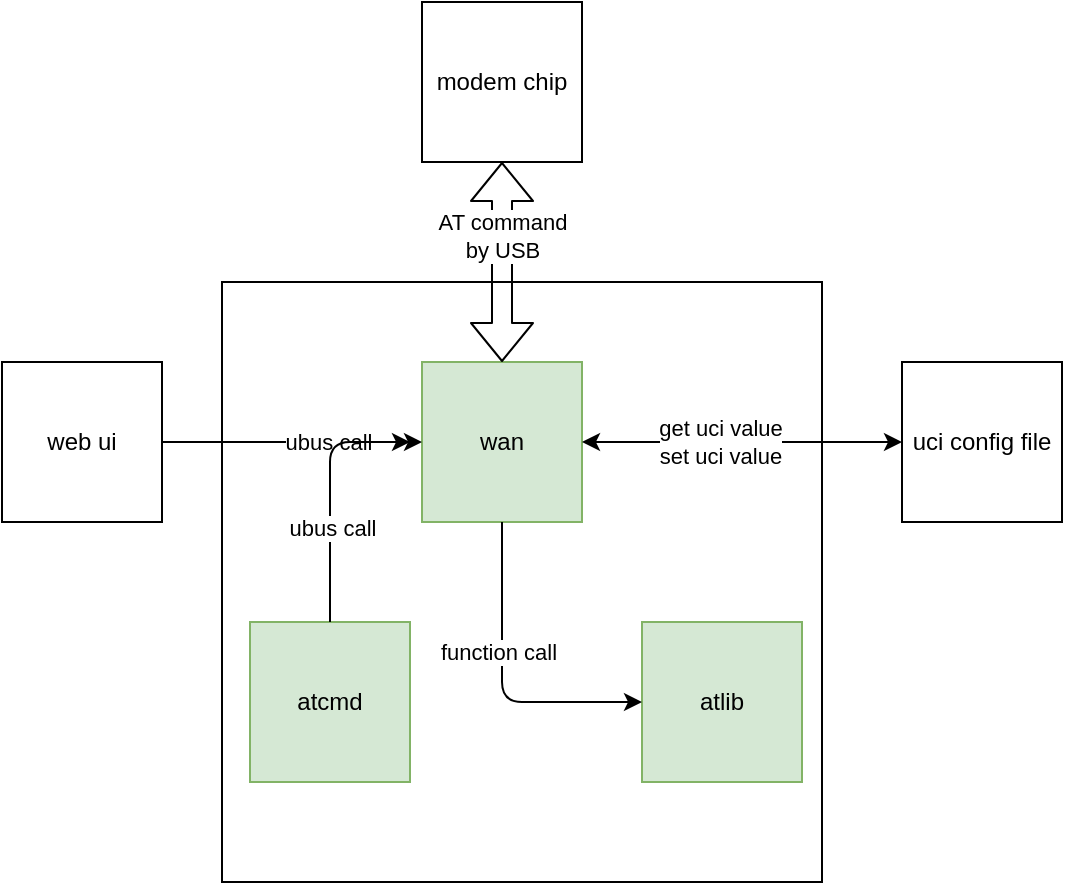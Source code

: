 <mxfile version="13.9.6" type="github" pages="3">
  <diagram id="tjsZ40Q8FvJpc4kfpCKZ" name="struct">
    <mxGraphModel dx="1422" dy="794" grid="1" gridSize="10" guides="1" tooltips="1" connect="1" arrows="1" fold="1" page="1" pageScale="1" pageWidth="827" pageHeight="1169" math="0" shadow="0">
      <root>
        <mxCell id="0" />
        <mxCell id="1" parent="0" />
        <mxCell id="cVOpraQ1ibt0lroYH8kR-5" value="" style="whiteSpace=wrap;html=1;aspect=fixed;" parent="1" vertex="1">
          <mxGeometry x="320" y="270" width="300" height="300" as="geometry" />
        </mxCell>
        <mxCell id="cVOpraQ1ibt0lroYH8kR-2" value="atcmd" style="whiteSpace=wrap;html=1;aspect=fixed;fillColor=#d5e8d4;strokeColor=#82b366;" parent="1" vertex="1">
          <mxGeometry x="334" y="440" width="80" height="80" as="geometry" />
        </mxCell>
        <mxCell id="cVOpraQ1ibt0lroYH8kR-3" value="wan" style="whiteSpace=wrap;html=1;aspect=fixed;fillColor=#d5e8d4;strokeColor=#82b366;" parent="1" vertex="1">
          <mxGeometry x="420" y="310" width="80" height="80" as="geometry" />
        </mxCell>
        <mxCell id="cVOpraQ1ibt0lroYH8kR-4" value="atlib" style="whiteSpace=wrap;html=1;aspect=fixed;fillColor=#d5e8d4;strokeColor=#82b366;" parent="1" vertex="1">
          <mxGeometry x="530" y="440" width="80" height="80" as="geometry" />
        </mxCell>
        <mxCell id="cVOpraQ1ibt0lroYH8kR-6" value="web ui" style="whiteSpace=wrap;html=1;aspect=fixed;" parent="1" vertex="1">
          <mxGeometry x="210" y="310" width="80" height="80" as="geometry" />
        </mxCell>
        <mxCell id="cVOpraQ1ibt0lroYH8kR-7" value="uci config file" style="whiteSpace=wrap;html=1;aspect=fixed;" parent="1" vertex="1">
          <mxGeometry x="660" y="310" width="80" height="80" as="geometry" />
        </mxCell>
        <object label="" id="cVOpraQ1ibt0lroYH8kR-8">
          <mxCell style="endArrow=classic;html=1;exitX=1;exitY=0.5;exitDx=0;exitDy=0;" parent="1" source="cVOpraQ1ibt0lroYH8kR-6" target="cVOpraQ1ibt0lroYH8kR-3" edge="1">
            <mxGeometry width="50" height="50" relative="1" as="geometry">
              <mxPoint x="200" y="430" as="sourcePoint" />
              <mxPoint x="250" y="380" as="targetPoint" />
            </mxGeometry>
          </mxCell>
        </object>
        <mxCell id="cVOpraQ1ibt0lroYH8kR-9" value="ubus call" style="edgeLabel;html=1;align=center;verticalAlign=middle;resizable=0;points=[];" parent="cVOpraQ1ibt0lroYH8kR-8" vertex="1" connectable="0">
          <mxGeometry x="0.267" relative="1" as="geometry">
            <mxPoint as="offset" />
          </mxGeometry>
        </mxCell>
        <mxCell id="cVOpraQ1ibt0lroYH8kR-13" value="" style="endArrow=classic;html=1;exitX=0.5;exitY=0;exitDx=0;exitDy=0;" parent="1" source="cVOpraQ1ibt0lroYH8kR-2" edge="1">
          <mxGeometry width="50" height="50" relative="1" as="geometry">
            <mxPoint x="420" y="520" as="sourcePoint" />
            <mxPoint x="414" y="350" as="targetPoint" />
            <Array as="points">
              <mxPoint x="374" y="350" />
            </Array>
          </mxGeometry>
        </mxCell>
        <mxCell id="cVOpraQ1ibt0lroYH8kR-14" value="ubus call" style="edgeLabel;html=1;align=center;verticalAlign=middle;resizable=0;points=[];" parent="cVOpraQ1ibt0lroYH8kR-13" vertex="1" connectable="0">
          <mxGeometry x="-0.276" y="-1" relative="1" as="geometry">
            <mxPoint as="offset" />
          </mxGeometry>
        </mxCell>
        <mxCell id="cVOpraQ1ibt0lroYH8kR-17" value="" style="endArrow=classic;startArrow=classic;html=1;entryX=0;entryY=0.5;entryDx=0;entryDy=0;exitX=1;exitY=0.5;exitDx=0;exitDy=0;" parent="1" source="cVOpraQ1ibt0lroYH8kR-3" target="cVOpraQ1ibt0lroYH8kR-7" edge="1">
          <mxGeometry width="50" height="50" relative="1" as="geometry">
            <mxPoint x="390" y="550" as="sourcePoint" />
            <mxPoint x="440" y="500" as="targetPoint" />
          </mxGeometry>
        </mxCell>
        <mxCell id="cVOpraQ1ibt0lroYH8kR-18" value="get uci value&lt;br&gt;set uci value" style="edgeLabel;html=1;align=center;verticalAlign=middle;resizable=0;points=[];" parent="cVOpraQ1ibt0lroYH8kR-17" vertex="1" connectable="0">
          <mxGeometry x="-0.144" relative="1" as="geometry">
            <mxPoint as="offset" />
          </mxGeometry>
        </mxCell>
        <mxCell id="cVOpraQ1ibt0lroYH8kR-19" value="" style="endArrow=classic;html=1;exitX=0.5;exitY=1;exitDx=0;exitDy=0;entryX=0;entryY=0.5;entryDx=0;entryDy=0;" parent="1" source="cVOpraQ1ibt0lroYH8kR-3" target="cVOpraQ1ibt0lroYH8kR-4" edge="1">
          <mxGeometry width="50" height="50" relative="1" as="geometry">
            <mxPoint x="740" y="720" as="sourcePoint" />
            <mxPoint x="790" y="670" as="targetPoint" />
            <Array as="points">
              <mxPoint x="460" y="480" />
            </Array>
          </mxGeometry>
        </mxCell>
        <mxCell id="cVOpraQ1ibt0lroYH8kR-20" value="function call" style="edgeLabel;html=1;align=center;verticalAlign=middle;resizable=0;points=[];" parent="cVOpraQ1ibt0lroYH8kR-19" vertex="1" connectable="0">
          <mxGeometry x="-0.188" y="-2" relative="1" as="geometry">
            <mxPoint as="offset" />
          </mxGeometry>
        </mxCell>
        <mxCell id="cVOpraQ1ibt0lroYH8kR-21" value="modem chip" style="whiteSpace=wrap;html=1;aspect=fixed;" parent="1" vertex="1">
          <mxGeometry x="420" y="130" width="80" height="80" as="geometry" />
        </mxCell>
        <mxCell id="cVOpraQ1ibt0lroYH8kR-22" value="" style="shape=flexArrow;endArrow=classic;startArrow=classic;html=1;entryX=0.5;entryY=1;entryDx=0;entryDy=0;" parent="1" source="cVOpraQ1ibt0lroYH8kR-3" target="cVOpraQ1ibt0lroYH8kR-21" edge="1">
          <mxGeometry width="50" height="50" relative="1" as="geometry">
            <mxPoint x="460" y="289.289" as="sourcePoint" />
            <mxPoint x="460" y="239.289" as="targetPoint" />
          </mxGeometry>
        </mxCell>
        <mxCell id="cVOpraQ1ibt0lroYH8kR-23" value="AT command&lt;br&gt;by USB" style="edgeLabel;html=1;align=center;verticalAlign=middle;resizable=0;points=[];" parent="cVOpraQ1ibt0lroYH8kR-22" vertex="1" connectable="0">
          <mxGeometry x="0.612" y="-4" relative="1" as="geometry">
            <mxPoint x="-4" y="17" as="offset" />
          </mxGeometry>
        </mxCell>
      </root>
    </mxGraphModel>
  </diagram>
  <diagram id="8hoixYvkEONsOVVJSGLN" name="block">
    <mxGraphModel dx="1422" dy="794" grid="1" gridSize="10" guides="1" tooltips="1" connect="1" arrows="1" fold="1" page="1" pageScale="1" pageWidth="827" pageHeight="1169" math="0" shadow="0">
      <root>
        <mxCell id="ah541Y_RjbxgkqsnwScS-0" />
        <mxCell id="ah541Y_RjbxgkqsnwScS-1" parent="ah541Y_RjbxgkqsnwScS-0" />
        <mxCell id="kuo7yyHPrmV2QInHSain-17" value="" style="whiteSpace=wrap;html=1;aspect=fixed;" parent="ah541Y_RjbxgkqsnwScS-1" vertex="1">
          <mxGeometry x="240" y="60" width="460" height="460" as="geometry" />
        </mxCell>
        <mxCell id="kuo7yyHPrmV2QInHSain-2" value="modem" style="whiteSpace=wrap;html=1;aspect=fixed;fillColor=#dae8fc;strokeColor=#6c8ebf;" parent="ah541Y_RjbxgkqsnwScS-1" vertex="1">
          <mxGeometry x="420" y="310" width="80" height="80" as="geometry" />
        </mxCell>
        <mxCell id="kuo7yyHPrmV2QInHSain-4" value="web ui" style="whiteSpace=wrap;html=1;aspect=fixed;" parent="ah541Y_RjbxgkqsnwScS-1" vertex="1">
          <mxGeometry x="270" y="310" width="80" height="80" as="geometry" />
        </mxCell>
        <mxCell id="kuo7yyHPrmV2QInHSain-5" value="uci config file" style="whiteSpace=wrap;html=1;aspect=fixed;" parent="ah541Y_RjbxgkqsnwScS-1" vertex="1">
          <mxGeometry x="600" y="310" width="80" height="80" as="geometry" />
        </mxCell>
        <object label="" id="kuo7yyHPrmV2QInHSain-6">
          <mxCell style="endArrow=classic;html=1;exitX=1;exitY=0.5;exitDx=0;exitDy=0;" parent="ah541Y_RjbxgkqsnwScS-1" source="kuo7yyHPrmV2QInHSain-4" target="kuo7yyHPrmV2QInHSain-2" edge="1">
            <mxGeometry width="50" height="50" relative="1" as="geometry">
              <mxPoint x="200" y="430" as="sourcePoint" />
              <mxPoint x="250" y="380" as="targetPoint" />
            </mxGeometry>
          </mxCell>
        </object>
        <mxCell id="kuo7yyHPrmV2QInHSain-7" value="ubus call" style="edgeLabel;html=1;align=center;verticalAlign=middle;resizable=0;points=[];" parent="kuo7yyHPrmV2QInHSain-6" vertex="1" connectable="0">
          <mxGeometry x="0.267" relative="1" as="geometry">
            <mxPoint x="-18" as="offset" />
          </mxGeometry>
        </mxCell>
        <mxCell id="kuo7yyHPrmV2QInHSain-10" value="" style="endArrow=classic;startArrow=classic;html=1;entryX=0;entryY=0.5;entryDx=0;entryDy=0;exitX=1;exitY=0.5;exitDx=0;exitDy=0;" parent="ah541Y_RjbxgkqsnwScS-1" source="kuo7yyHPrmV2QInHSain-2" target="kuo7yyHPrmV2QInHSain-5" edge="1">
          <mxGeometry width="50" height="50" relative="1" as="geometry">
            <mxPoint x="390" y="550" as="sourcePoint" />
            <mxPoint x="440" y="500" as="targetPoint" />
          </mxGeometry>
        </mxCell>
        <mxCell id="kuo7yyHPrmV2QInHSain-11" value="get uci value&lt;br&gt;set uci value" style="edgeLabel;html=1;align=center;verticalAlign=middle;resizable=0;points=[];" parent="kuo7yyHPrmV2QInHSain-10" vertex="1" connectable="0">
          <mxGeometry x="-0.144" relative="1" as="geometry">
            <mxPoint x="7" as="offset" />
          </mxGeometry>
        </mxCell>
        <mxCell id="kuo7yyHPrmV2QInHSain-14" value="modem chip" style="whiteSpace=wrap;html=1;aspect=fixed;" parent="ah541Y_RjbxgkqsnwScS-1" vertex="1">
          <mxGeometry x="420" y="130" width="80" height="80" as="geometry" />
        </mxCell>
        <mxCell id="kuo7yyHPrmV2QInHSain-15" value="" style="shape=flexArrow;endArrow=classic;startArrow=classic;html=1;entryX=0.5;entryY=1;entryDx=0;entryDy=0;" parent="ah541Y_RjbxgkqsnwScS-1" source="kuo7yyHPrmV2QInHSain-2" target="kuo7yyHPrmV2QInHSain-14" edge="1">
          <mxGeometry width="50" height="50" relative="1" as="geometry">
            <mxPoint x="460" y="289.289" as="sourcePoint" />
            <mxPoint x="460" y="239.289" as="targetPoint" />
          </mxGeometry>
        </mxCell>
        <mxCell id="kuo7yyHPrmV2QInHSain-16" value="AT command&lt;br&gt;by USB" style="edgeLabel;html=1;align=center;verticalAlign=middle;resizable=0;points=[];" parent="kuo7yyHPrmV2QInHSain-15" vertex="1" connectable="0">
          <mxGeometry x="0.612" y="-4" relative="1" as="geometry">
            <mxPoint x="-4" y="31" as="offset" />
          </mxGeometry>
        </mxCell>
      </root>
    </mxGraphModel>
  </diagram>
  <diagram id="LYnzpor69ljZlZ9bXoCz" name="wan">
    <mxGraphModel dx="1422" dy="745" grid="1" gridSize="10" guides="1" tooltips="1" connect="1" arrows="1" fold="1" page="1" pageScale="1" pageWidth="827" pageHeight="1169" math="0" shadow="0">
      <root>
        <mxCell id="wo9Bz0sIapZiAeCjhogh-0" />
        <mxCell id="wo9Bz0sIapZiAeCjhogh-1" parent="wo9Bz0sIapZiAeCjhogh-0" />
        <mxCell id="wo9Bz0sIapZiAeCjhogh-2" value="start" style="rounded=0;whiteSpace=wrap;html=1;" vertex="1" parent="wo9Bz0sIapZiAeCjhogh-1">
          <mxGeometry x="360" y="90" width="120" height="60" as="geometry" />
        </mxCell>
        <mxCell id="wo9Bz0sIapZiAeCjhogh-3" value="at_init&lt;br&gt;at_start" style="rounded=0;whiteSpace=wrap;html=1;" vertex="1" parent="wo9Bz0sIapZiAeCjhogh-1">
          <mxGeometry x="360" y="280" width="120" height="60" as="geometry" />
        </mxCell>
        <mxCell id="wo9Bz0sIapZiAeCjhogh-4" value="create modem_status_thread" style="rounded=0;whiteSpace=wrap;html=1;" vertex="1" parent="wo9Bz0sIapZiAeCjhogh-1">
          <mxGeometry x="360" y="385" width="120" height="60" as="geometry" />
        </mxCell>
        <mxCell id="wo9Bz0sIapZiAeCjhogh-13" style="edgeStyle=orthogonalEdgeStyle;rounded=0;orthogonalLoop=1;jettySize=auto;html=1;entryX=1;entryY=0.5;entryDx=0;entryDy=0;" edge="1" parent="wo9Bz0sIapZiAeCjhogh-1" source="wo9Bz0sIapZiAeCjhogh-5" target="wo9Bz0sIapZiAeCjhogh-5">
          <mxGeometry relative="1" as="geometry">
            <mxPoint x="550" y="535" as="targetPoint" />
            <Array as="points">
              <mxPoint x="420" y="585" />
              <mxPoint x="510" y="585" />
              <mxPoint x="510" y="535" />
            </Array>
          </mxGeometry>
        </mxCell>
        <mxCell id="wo9Bz0sIapZiAeCjhogh-5" value="ubus_run" style="rounded=0;whiteSpace=wrap;html=1;" vertex="1" parent="wo9Bz0sIapZiAeCjhogh-1">
          <mxGeometry x="360" y="505" width="120" height="60" as="geometry" />
        </mxCell>
        <mxCell id="wo9Bz0sIapZiAeCjhogh-6" value="check network status" style="rounded=0;whiteSpace=wrap;html=1;" vertex="1" parent="wo9Bz0sIapZiAeCjhogh-1">
          <mxGeometry x="560" y="190" width="120" height="60" as="geometry" />
        </mxCell>
        <mxCell id="wo9Bz0sIapZiAeCjhogh-15" style="edgeStyle=orthogonalEdgeStyle;rounded=0;orthogonalLoop=1;jettySize=auto;html=1;entryX=1;entryY=0.5;entryDx=0;entryDy=0;exitX=1;exitY=0.4;exitDx=0;exitDy=0;exitPerimeter=0;" edge="1" parent="wo9Bz0sIapZiAeCjhogh-1" source="wo9Bz0sIapZiAeCjhogh-7" target="wo9Bz0sIapZiAeCjhogh-6">
          <mxGeometry relative="1" as="geometry">
            <mxPoint x="800" y="270" as="targetPoint" />
            <Array as="points">
              <mxPoint x="720" y="434" />
              <mxPoint x="720" y="220" />
            </Array>
          </mxGeometry>
        </mxCell>
        <mxCell id="wo9Bz0sIapZiAeCjhogh-7" value="led control" style="rounded=0;whiteSpace=wrap;html=1;" vertex="1" parent="wo9Bz0sIapZiAeCjhogh-1">
          <mxGeometry x="560" y="410" width="120" height="60" as="geometry" />
        </mxCell>
        <mxCell id="wo9Bz0sIapZiAeCjhogh-8" value="" style="endArrow=classic;html=1;exitX=0.5;exitY=1;exitDx=0;exitDy=0;entryX=0.5;entryY=0;entryDx=0;entryDy=0;" edge="1" parent="wo9Bz0sIapZiAeCjhogh-1" source="wo9Bz0sIapZiAeCjhogh-2" target="wo9Bz0sIapZiAeCjhogh-21">
          <mxGeometry width="50" height="50" relative="1" as="geometry">
            <mxPoint x="410" y="180" as="sourcePoint" />
            <mxPoint x="460" y="130" as="targetPoint" />
          </mxGeometry>
        </mxCell>
        <mxCell id="wo9Bz0sIapZiAeCjhogh-9" value="" style="endArrow=classic;html=1;entryX=0.5;entryY=0;entryDx=0;entryDy=0;" edge="1" parent="wo9Bz0sIapZiAeCjhogh-1">
          <mxGeometry width="50" height="50" relative="1" as="geometry">
            <mxPoint x="420" y="340" as="sourcePoint" />
            <mxPoint x="419.5" y="385" as="targetPoint" />
          </mxGeometry>
        </mxCell>
        <mxCell id="wo9Bz0sIapZiAeCjhogh-10" value="" style="endArrow=classic;html=1;exitX=0.5;exitY=1;exitDx=0;exitDy=0;entryX=0.5;entryY=0;entryDx=0;entryDy=0;" edge="1" parent="wo9Bz0sIapZiAeCjhogh-1" source="wo9Bz0sIapZiAeCjhogh-4" target="wo9Bz0sIapZiAeCjhogh-5">
          <mxGeometry width="50" height="50" relative="1" as="geometry">
            <mxPoint x="440" y="225" as="sourcePoint" />
            <mxPoint x="440" y="285" as="targetPoint" />
            <Array as="points">
              <mxPoint x="420" y="505" />
            </Array>
          </mxGeometry>
        </mxCell>
        <mxCell id="wo9Bz0sIapZiAeCjhogh-11" value="" style="endArrow=classic;html=1;entryX=0.5;entryY=0;entryDx=0;entryDy=0;exitX=1;exitY=0.5;exitDx=0;exitDy=0;" edge="1" parent="wo9Bz0sIapZiAeCjhogh-1" source="wo9Bz0sIapZiAeCjhogh-3" target="wo9Bz0sIapZiAeCjhogh-6">
          <mxGeometry width="50" height="50" relative="1" as="geometry">
            <mxPoint x="480" y="340" as="sourcePoint" />
            <mxPoint x="530" y="290" as="targetPoint" />
            <Array as="points">
              <mxPoint x="520" y="310" />
              <mxPoint x="520" y="190" />
              <mxPoint x="520" y="150" />
              <mxPoint x="570" y="150" />
              <mxPoint x="620" y="150" />
            </Array>
          </mxGeometry>
        </mxCell>
        <mxCell id="wo9Bz0sIapZiAeCjhogh-18" value="" style="endArrow=classic;html=1;exitX=0.5;exitY=1;exitDx=0;exitDy=0;entryX=0.5;entryY=0;entryDx=0;entryDy=0;" edge="1" parent="wo9Bz0sIapZiAeCjhogh-1" source="wo9Bz0sIapZiAeCjhogh-6" target="wo9Bz0sIapZiAeCjhogh-19">
          <mxGeometry width="50" height="50" relative="1" as="geometry">
            <mxPoint x="610" y="340" as="sourcePoint" />
            <mxPoint x="660" y="290" as="targetPoint" />
          </mxGeometry>
        </mxCell>
        <mxCell id="wo9Bz0sIapZiAeCjhogh-19" value="check call status" style="rounded=0;whiteSpace=wrap;html=1;" vertex="1" parent="wo9Bz0sIapZiAeCjhogh-1">
          <mxGeometry x="560" y="300" width="120" height="60" as="geometry" />
        </mxCell>
        <mxCell id="wo9Bz0sIapZiAeCjhogh-20" value="" style="endArrow=classic;html=1;exitX=0.5;exitY=1;exitDx=0;exitDy=0;entryX=0.5;entryY=0;entryDx=0;entryDy=0;" edge="1" parent="wo9Bz0sIapZiAeCjhogh-1" source="wo9Bz0sIapZiAeCjhogh-19" target="wo9Bz0sIapZiAeCjhogh-7">
          <mxGeometry width="50" height="50" relative="1" as="geometry">
            <mxPoint x="510" y="420" as="sourcePoint" />
            <mxPoint x="560" y="370" as="targetPoint" />
          </mxGeometry>
        </mxCell>
        <mxCell id="wo9Bz0sIapZiAeCjhogh-21" value="&lt;span&gt;ubus_init&lt;/span&gt;" style="rounded=0;whiteSpace=wrap;html=1;" vertex="1" parent="wo9Bz0sIapZiAeCjhogh-1">
          <mxGeometry x="360" y="180" width="120" height="60" as="geometry" />
        </mxCell>
        <mxCell id="wo9Bz0sIapZiAeCjhogh-23" value="" style="endArrow=classic;html=1;exitX=0.5;exitY=1;exitDx=0;exitDy=0;entryX=0.5;entryY=0;entryDx=0;entryDy=0;" edge="1" parent="wo9Bz0sIapZiAeCjhogh-1" source="wo9Bz0sIapZiAeCjhogh-21" target="wo9Bz0sIapZiAeCjhogh-3">
          <mxGeometry width="50" height="50" relative="1" as="geometry">
            <mxPoint x="390" y="410" as="sourcePoint" />
            <mxPoint x="440" y="360" as="targetPoint" />
          </mxGeometry>
        </mxCell>
        <mxCell id="wo9Bz0sIapZiAeCjhogh-24" value="ubus_mgr" style="rounded=0;whiteSpace=wrap;html=1;" vertex="1" parent="wo9Bz0sIapZiAeCjhogh-1">
          <mxGeometry x="150" y="180" width="120" height="60" as="geometry" />
        </mxCell>
        <mxCell id="wo9Bz0sIapZiAeCjhogh-25" value="" style="endArrow=classic;html=1;exitX=0;exitY=0.5;exitDx=0;exitDy=0;" edge="1" parent="wo9Bz0sIapZiAeCjhogh-1" source="wo9Bz0sIapZiAeCjhogh-21" target="wo9Bz0sIapZiAeCjhogh-24">
          <mxGeometry width="50" height="50" relative="1" as="geometry">
            <mxPoint x="390" y="410" as="sourcePoint" />
            <mxPoint x="440" y="360" as="targetPoint" />
          </mxGeometry>
        </mxCell>
        <mxCell id="wo9Bz0sIapZiAeCjhogh-26" value="at_manager" style="rounded=0;whiteSpace=wrap;html=1;" vertex="1" parent="wo9Bz0sIapZiAeCjhogh-1">
          <mxGeometry x="150" y="280" width="120" height="60" as="geometry" />
        </mxCell>
        <mxCell id="wo9Bz0sIapZiAeCjhogh-27" value="" style="endArrow=classic;html=1;exitX=0;exitY=0.5;exitDx=0;exitDy=0;" edge="1" parent="wo9Bz0sIapZiAeCjhogh-1" source="wo9Bz0sIapZiAeCjhogh-3" target="wo9Bz0sIapZiAeCjhogh-26">
          <mxGeometry width="50" height="50" relative="1" as="geometry">
            <mxPoint x="120" y="500" as="sourcePoint" />
            <mxPoint x="170" y="450" as="targetPoint" />
          </mxGeometry>
        </mxCell>
      </root>
    </mxGraphModel>
  </diagram>
</mxfile>
